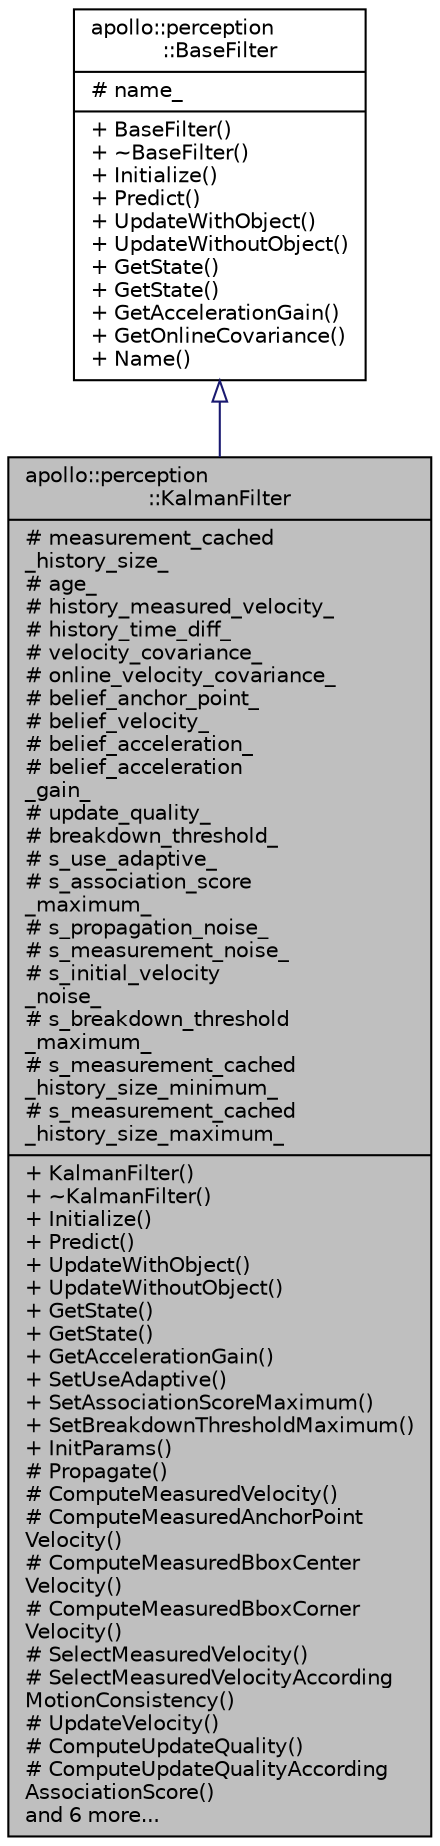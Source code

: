 digraph "apollo::perception::KalmanFilter"
{
  edge [fontname="Helvetica",fontsize="10",labelfontname="Helvetica",labelfontsize="10"];
  node [fontname="Helvetica",fontsize="10",shape=record];
  Node1 [label="{apollo::perception\l::KalmanFilter\n|# measurement_cached\l_history_size_\l# age_\l# history_measured_velocity_\l# history_time_diff_\l# velocity_covariance_\l# online_velocity_covariance_\l# belief_anchor_point_\l# belief_velocity_\l# belief_acceleration_\l# belief_acceleration\l_gain_\l# update_quality_\l# breakdown_threshold_\l# s_use_adaptive_\l# s_association_score\l_maximum_\l# s_propagation_noise_\l# s_measurement_noise_\l# s_initial_velocity\l_noise_\l# s_breakdown_threshold\l_maximum_\l# s_measurement_cached\l_history_size_minimum_\l# s_measurement_cached\l_history_size_maximum_\l|+ KalmanFilter()\l+ ~KalmanFilter()\l+ Initialize()\l+ Predict()\l+ UpdateWithObject()\l+ UpdateWithoutObject()\l+ GetState()\l+ GetState()\l+ GetAccelerationGain()\l+ SetUseAdaptive()\l+ SetAssociationScoreMaximum()\l+ SetBreakdownThresholdMaximum()\l+ InitParams()\l# Propagate()\l# ComputeMeasuredVelocity()\l# ComputeMeasuredAnchorPoint\lVelocity()\l# ComputeMeasuredBboxCenter\lVelocity()\l# ComputeMeasuredBboxCorner\lVelocity()\l# SelectMeasuredVelocity()\l# SelectMeasuredVelocityAccording\lMotionConsistency()\l# UpdateVelocity()\l# ComputeUpdateQuality()\l# ComputeUpdateQualityAccording\lAssociationScore()\land 6 more...\l}",height=0.2,width=0.4,color="black", fillcolor="grey75", style="filled" fontcolor="black"];
  Node2 -> Node1 [dir="back",color="midnightblue",fontsize="10",style="solid",arrowtail="onormal",fontname="Helvetica"];
  Node2 [label="{apollo::perception\l::BaseFilter\n|# name_\l|+ BaseFilter()\l+ ~BaseFilter()\l+ Initialize()\l+ Predict()\l+ UpdateWithObject()\l+ UpdateWithoutObject()\l+ GetState()\l+ GetState()\l+ GetAccelerationGain()\l+ GetOnlineCovariance()\l+ Name()\l}",height=0.2,width=0.4,color="black", fillcolor="white", style="filled",URL="$classapollo_1_1perception_1_1BaseFilter.html"];
}
